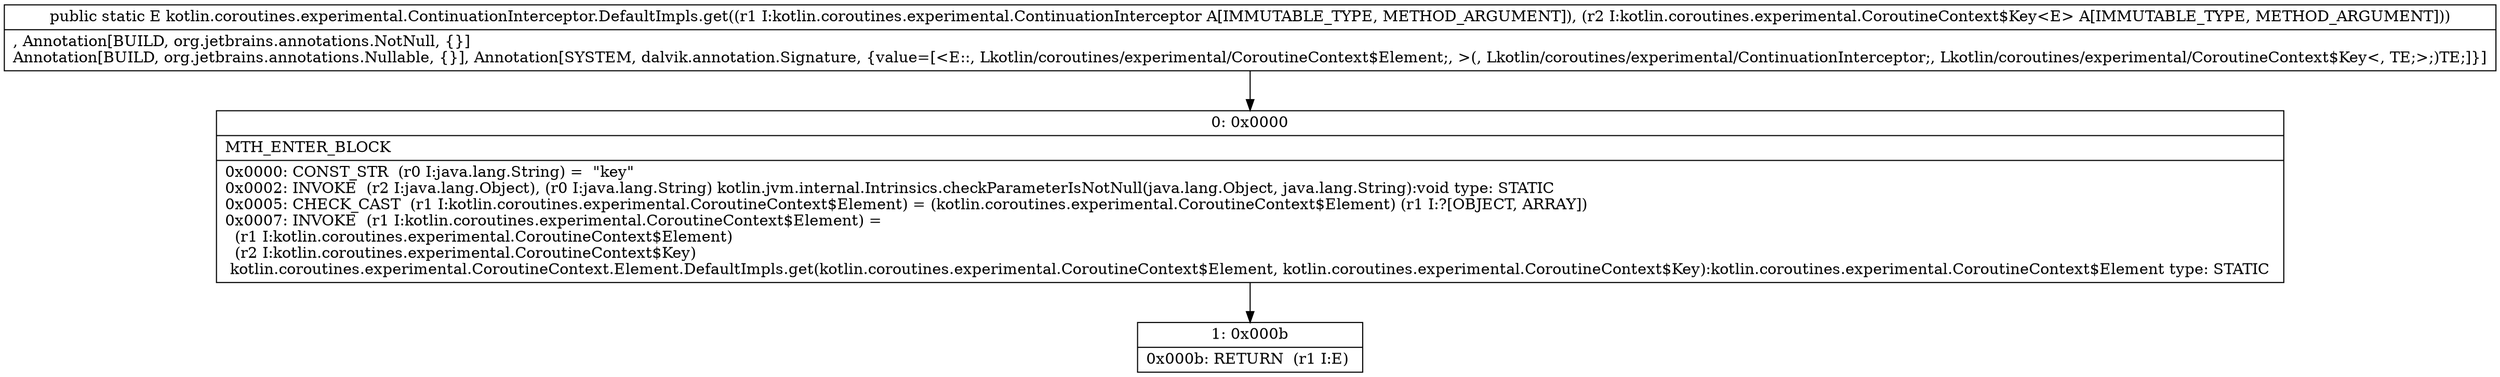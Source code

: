 digraph "CFG forkotlin.coroutines.experimental.ContinuationInterceptor.DefaultImpls.get(Lkotlin\/coroutines\/experimental\/ContinuationInterceptor;Lkotlin\/coroutines\/experimental\/CoroutineContext$Key;)Lkotlin\/coroutines\/experimental\/CoroutineContext$Element;" {
Node_0 [shape=record,label="{0\:\ 0x0000|MTH_ENTER_BLOCK\l|0x0000: CONST_STR  (r0 I:java.lang.String) =  \"key\" \l0x0002: INVOKE  (r2 I:java.lang.Object), (r0 I:java.lang.String) kotlin.jvm.internal.Intrinsics.checkParameterIsNotNull(java.lang.Object, java.lang.String):void type: STATIC \l0x0005: CHECK_CAST  (r1 I:kotlin.coroutines.experimental.CoroutineContext$Element) = (kotlin.coroutines.experimental.CoroutineContext$Element) (r1 I:?[OBJECT, ARRAY]) \l0x0007: INVOKE  (r1 I:kotlin.coroutines.experimental.CoroutineContext$Element) = \l  (r1 I:kotlin.coroutines.experimental.CoroutineContext$Element)\l  (r2 I:kotlin.coroutines.experimental.CoroutineContext$Key)\l kotlin.coroutines.experimental.CoroutineContext.Element.DefaultImpls.get(kotlin.coroutines.experimental.CoroutineContext$Element, kotlin.coroutines.experimental.CoroutineContext$Key):kotlin.coroutines.experimental.CoroutineContext$Element type: STATIC \l}"];
Node_1 [shape=record,label="{1\:\ 0x000b|0x000b: RETURN  (r1 I:E) \l}"];
MethodNode[shape=record,label="{public static E kotlin.coroutines.experimental.ContinuationInterceptor.DefaultImpls.get((r1 I:kotlin.coroutines.experimental.ContinuationInterceptor A[IMMUTABLE_TYPE, METHOD_ARGUMENT]), (r2 I:kotlin.coroutines.experimental.CoroutineContext$Key\<E\> A[IMMUTABLE_TYPE, METHOD_ARGUMENT]))  | , Annotation[BUILD, org.jetbrains.annotations.NotNull, \{\}]\lAnnotation[BUILD, org.jetbrains.annotations.Nullable, \{\}], Annotation[SYSTEM, dalvik.annotation.Signature, \{value=[\<E::, Lkotlin\/coroutines\/experimental\/CoroutineContext$Element;, \>(, Lkotlin\/coroutines\/experimental\/ContinuationInterceptor;, Lkotlin\/coroutines\/experimental\/CoroutineContext$Key\<, TE;\>;)TE;]\}]\l}"];
MethodNode -> Node_0;
Node_0 -> Node_1;
}

